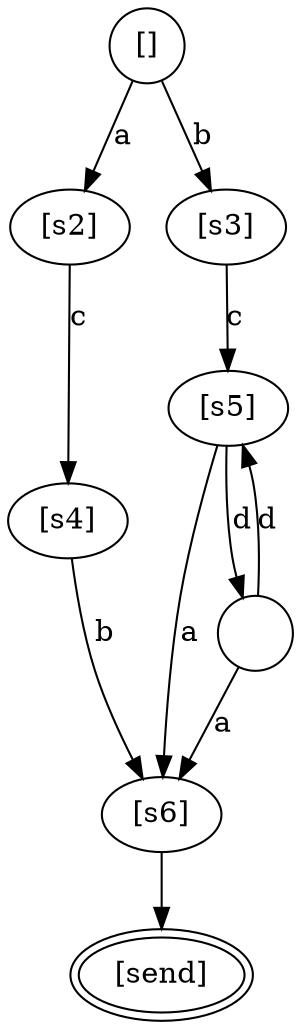 digraph G {
    node [width=0.5];
x12e6538 [label="[]"]
x12e6a10 [label="[s2]"]
x12e6d50 [label="[s3]"]
x12e7090 [label="[s4]"]
x12e73d0 [label="[s5]"]
x12e7710 [label="[s6]"]
x12e7a50 [label="[send]",peripheries=2]
x12e5df0 [label=""]
x12e6538 -> x12e6a10 [label="a"]
x12e6538 -> x12e6d50 [label="b"]
x12e6a10 -> x12e7090 [label="c"]
x12e6d50 -> x12e73d0 [label="c"]
x12e7090 -> x12e7710 [label="b"]
x12e73d0 -> x12e7710 [label="a"]
x12e7710 -> x12e7a50 [label=""]
x12e5df0 -> x12e7710 [label="a"]
x12e73d0 -> x12e5df0 [label="d"]
x12e5df0 -> x12e73d0 [label="d"]
}
